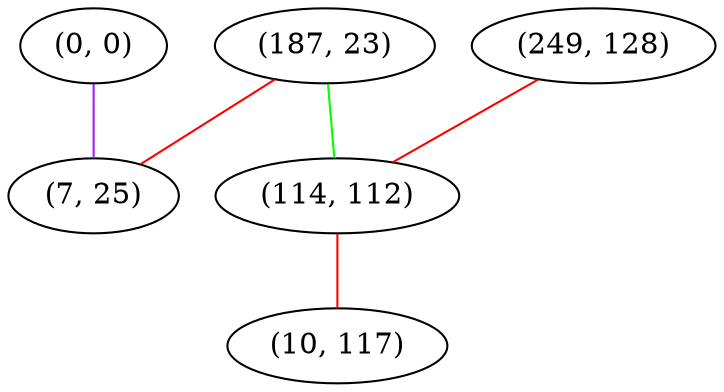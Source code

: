 graph "" {
"(187, 23)";
"(0, 0)";
"(249, 128)";
"(7, 25)";
"(114, 112)";
"(10, 117)";
"(187, 23)" -- "(114, 112)"  [color=green, key=0, weight=2];
"(187, 23)" -- "(7, 25)"  [color=red, key=0, weight=1];
"(0, 0)" -- "(7, 25)"  [color=purple, key=0, weight=4];
"(249, 128)" -- "(114, 112)"  [color=red, key=0, weight=1];
"(114, 112)" -- "(10, 117)"  [color=red, key=0, weight=1];
}
